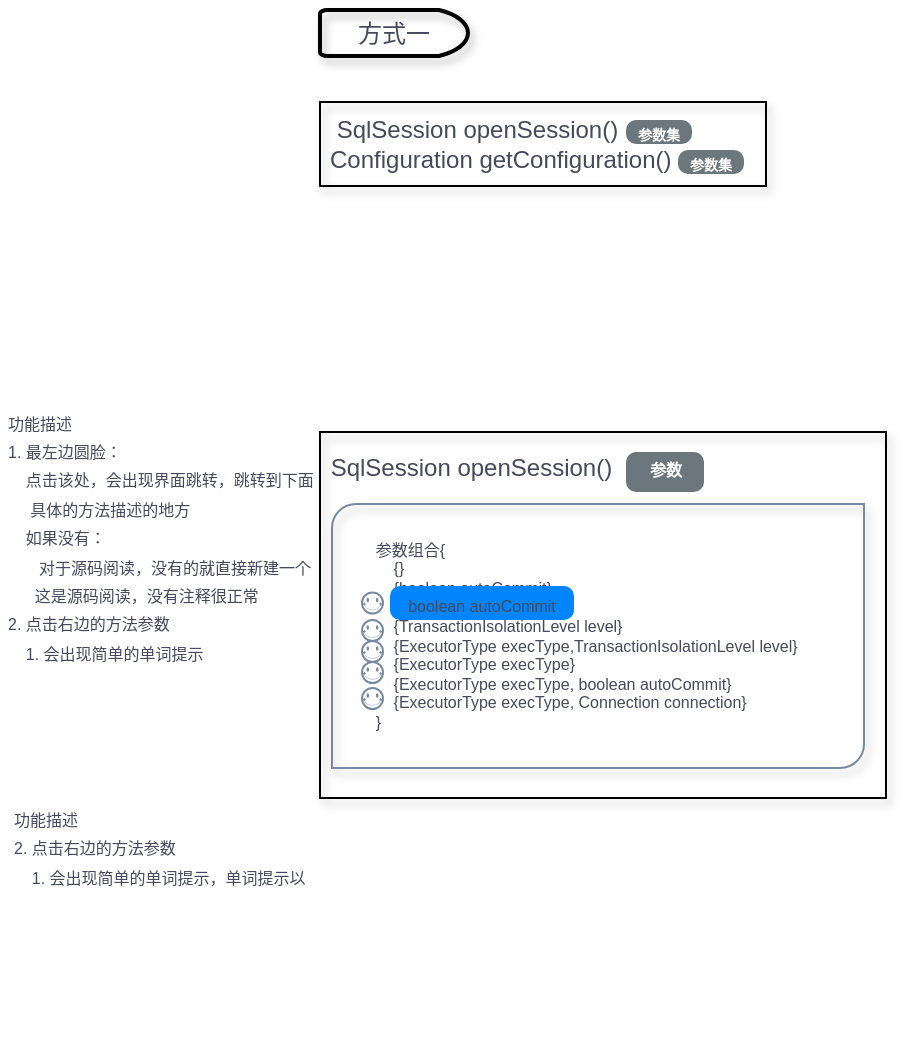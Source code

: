<mxfile compressed="true" version="14.6.13" type="device"><diagram id="INK6LeKNy4dPcyo7oXQZ" name="方法阅读"><mxGraphModel dx="487" dy="282" grid="0" gridSize="10" guides="1" tooltips="1" connect="1" arrows="1" fold="1" page="1" pageScale="1" pageWidth="1000" pageHeight="1169" math="0" shadow="0"><root><mxCell id="0"/><mxCell id="1" parent="0"/><mxCell id="ISbTsvN5C00ZNX97zcJz-25" value="" style="verticalLabelPosition=bottom;verticalAlign=top;html=1;shape=mxgraph.basic.diag_round_rect;dx=6;rounded=0;shadow=1;sketch=0;fontColor=#46495D;strokeColor=#788AA3;fillColor=none;align=left;" vertex="1" parent="1"><mxGeometry x="177" y="544" width="266" height="132" as="geometry"/></mxCell><mxCell id="ISbTsvN5C00ZNX97zcJz-6" value="" style="verticalLabelPosition=bottom;verticalAlign=top;html=1;shape=mxgraph.basic.rect;fillColor2=none;strokeWidth=1;size=20;indent=5;rounded=0;sketch=0;fontColor=#46495D;fillColor=none;shadow=1;" vertex="1" parent="1"><mxGeometry x="171" y="343" width="223" height="42" as="geometry"/></mxCell><mxCell id="ISbTsvN5C00ZNX97zcJz-14" value="方式一" style="strokeWidth=2;html=1;shape=mxgraph.flowchart.delay;whiteSpace=wrap;rounded=0;shadow=1;sketch=0;fontColor=#46495D;fillColor=none;" vertex="1" parent="1"><mxGeometry x="171" y="297" width="74" height="23" as="geometry"/></mxCell><mxCell id="ISbTsvN5C00ZNX97zcJz-15" value="&amp;nbsp;SqlSession openSession()&lt;br&gt;Configuration getConfiguration()" style="text;html=1;strokeColor=none;fillColor=none;align=left;verticalAlign=middle;whiteSpace=wrap;rounded=0;shadow=1;sketch=0;fontColor=#46495D;" vertex="1" parent="1"><mxGeometry x="174" y="346" width="197" height="36" as="geometry"/></mxCell><mxCell id="ISbTsvN5C00ZNX97zcJz-19" value="" style="verticalLabelPosition=bottom;verticalAlign=top;html=1;shape=mxgraph.basic.rect;fillColor2=none;strokeWidth=1;size=20;indent=5;rounded=0;sketch=0;fontColor=#46495D;fillColor=none;shadow=1;" vertex="1" parent="1"><mxGeometry x="171" y="508" width="283" height="183" as="geometry"/></mxCell><mxCell id="ISbTsvN5C00ZNX97zcJz-20" value="&amp;nbsp;SqlSession openSession()" style="text;html=1;strokeColor=none;fillColor=none;align=left;verticalAlign=middle;whiteSpace=wrap;rounded=0;shadow=1;sketch=0;fontColor=#46495D;" vertex="1" parent="1"><mxGeometry x="171" y="508" width="197" height="36" as="geometry"/></mxCell><mxCell id="ISbTsvN5C00ZNX97zcJz-21" value="&lt;font style=&quot;font-size: 8px&quot;&gt;参数&lt;/font&gt;" style="html=1;shadow=0;dashed=0;shape=mxgraph.bootstrap.rrect;rSize=5;strokeColor=none;strokeWidth=1;fillColor=#6C767D;fontColor=#FFFFFF;whiteSpace=wrap;align=left;verticalAlign=bottom;spacingLeft=10;fontStyle=1;fontSize=18;rounded=0;sketch=0;" vertex="1" parent="1"><mxGeometry x="324" y="518" width="39" height="20" as="geometry"/></mxCell><mxCell id="ISbTsvN5C00ZNX97zcJz-22" value="&lt;div style=&quot;font-size: 8px&quot;&gt;&lt;div&gt;&amp;nbsp; &amp;nbsp; 参数组合{&lt;/div&gt;&lt;div&gt;&lt;span&gt;&#9;&lt;/span&gt;&amp;nbsp; &amp;nbsp; &amp;nbsp; &amp;nbsp; {}&lt;/div&gt;&lt;div&gt;&amp;nbsp; &amp;nbsp; &amp;nbsp; &amp;nbsp; {boolean autoCommit}&amp;nbsp;&amp;nbsp;&lt;/div&gt;&lt;div&gt;&amp;nbsp; &amp;nbsp; &amp;nbsp; &amp;nbsp; {Connection connection}&lt;/div&gt;&lt;div&gt;&amp;nbsp; &amp;nbsp; &amp;nbsp; &amp;nbsp; {TransactionIsolationLevel level}&lt;/div&gt;&lt;div&gt;&amp;nbsp; &amp;nbsp; &amp;nbsp; &amp;nbsp; {ExecutorType execType,TransactionIsolationLevel level}&lt;/div&gt;&lt;div&gt;&amp;nbsp; &amp;nbsp; &amp;nbsp; &amp;nbsp; {ExecutorType execType}&lt;/div&gt;&lt;div&gt;&amp;nbsp; &amp;nbsp; &amp;nbsp; &amp;nbsp; {ExecutorType execType, boolean autoCommit}&lt;/div&gt;&lt;div&gt;&amp;nbsp; &amp;nbsp; &amp;nbsp; &amp;nbsp; {ExecutorType execType, Connection connection}&lt;/div&gt;&lt;div&gt;&amp;nbsp; &amp;nbsp; }&lt;/div&gt;&lt;/div&gt;" style="text;html=1;strokeColor=none;fillColor=none;align=left;verticalAlign=middle;whiteSpace=wrap;rounded=0;shadow=1;sketch=0;fontColor=#46495D;" vertex="1" parent="1"><mxGeometry x="187.5" y="550" width="245" height="119" as="geometry"/></mxCell><mxCell id="ISbTsvN5C00ZNX97zcJz-23" value="&lt;font style=&quot;font-size: 7px&quot;&gt;参数集&lt;/font&gt;" style="html=1;shadow=0;dashed=0;shape=mxgraph.bootstrap.rrect;rSize=5;strokeColor=none;strokeWidth=1;fillColor=#6C767D;fontColor=#FFFFFF;whiteSpace=wrap;align=center;verticalAlign=middle;spacingLeft=0;fontStyle=1;fontSize=18;rounded=0;sketch=0;horizontal=1;labelPosition=center;verticalLabelPosition=middle;spacing=0;spacingBottom=4;" vertex="1" parent="1"><mxGeometry x="324" y="352" width="33" height="12" as="geometry"/></mxCell><mxCell id="ISbTsvN5C00ZNX97zcJz-24" value="&lt;font style=&quot;font-size: 7px&quot;&gt;参数集&lt;/font&gt;" style="html=1;shadow=0;dashed=0;shape=mxgraph.bootstrap.rrect;rSize=5;strokeColor=none;strokeWidth=1;fillColor=#6C767D;fontColor=#FFFFFF;whiteSpace=wrap;align=center;verticalAlign=middle;spacingLeft=0;fontStyle=1;fontSize=18;rounded=0;sketch=0;horizontal=1;labelPosition=center;verticalLabelPosition=middle;spacing=0;spacingBottom=4;" vertex="1" parent="1"><mxGeometry x="350" y="367" width="33" height="12" as="geometry"/></mxCell><mxCell id="ISbTsvN5C00ZNX97zcJz-28" value="&lt;span style=&quot;color: rgb(70 , 73 , 93) ; font-size: 8px ; text-align: left&quot;&gt;boolean autoCommit&lt;/span&gt;" style="html=1;shadow=0;dashed=0;shape=mxgraph.bootstrap.rrect;rSize=5;strokeColor=none;strokeWidth=1;fillColor=#0085FC;fontColor=#FFFFFF;whiteSpace=wrap;align=center;verticalAlign=middle;spacingLeft=0;fontStyle=0;fontSize=16;spacing=-1;rounded=0;sketch=0;spacingBottom=4;" vertex="1" parent="1"><mxGeometry x="206" y="585" width="92" height="17" as="geometry"/></mxCell><mxCell id="ISbTsvN5C00ZNX97zcJz-31" value="&lt;font style=&quot;font-size: 8px&quot;&gt;功能描述&lt;br&gt;1. 最左边圆脸：&lt;br&gt;&amp;nbsp; &amp;nbsp; 点击该处，会出现界面跳转，跳转到下面&lt;br&gt;&amp;nbsp; &amp;nbsp; &amp;nbsp;具体的方法描述的地方&lt;br&gt;&amp;nbsp; &amp;nbsp; 如果没有：&lt;br&gt;&amp;nbsp; &amp;nbsp; &amp;nbsp; &amp;nbsp;对于源码阅读，没有的就直接新建一个&lt;br&gt;&amp;nbsp; &amp;nbsp; &amp;nbsp; 这是源码阅读，没有注释很正常&lt;br&gt;2. 点击右边的方法参数&lt;br&gt;&amp;nbsp; &amp;nbsp; 1. 会出现简单的单词提示&amp;nbsp;&lt;br&gt;&lt;br&gt;&lt;/font&gt;" style="text;strokeColor=none;fillColor=none;align=left;verticalAlign=middle;whiteSpace=wrap;rounded=0;shadow=1;sketch=0;fontColor=#46495D;spacing=0;html=1;" vertex="1" parent="1"><mxGeometry x="15" y="557" width="159" height="20" as="geometry"/></mxCell><mxCell id="ISbTsvN5C00ZNX97zcJz-32" value="" style="verticalLabelPosition=bottom;verticalAlign=top;html=1;shape=mxgraph.basic.smiley;rounded=0;shadow=0;sketch=0;fontColor=#46495D;strokeColor=#788AA3;fillColor=none;align=left;" vertex="1" parent="1"><mxGeometry x="192" y="588.25" width="10.5" height="10.5" as="geometry"/></mxCell><mxCell id="ISbTsvN5C00ZNX97zcJz-33" value="" style="verticalLabelPosition=bottom;verticalAlign=top;html=1;shape=mxgraph.basic.smiley;rounded=0;shadow=0;sketch=0;fontColor=#46495D;strokeColor=#788AA3;fillColor=none;align=left;" vertex="1" parent="1"><mxGeometry x="192" y="602" width="10.5" height="10.5" as="geometry"/></mxCell><mxCell id="ISbTsvN5C00ZNX97zcJz-34" value="" style="verticalLabelPosition=bottom;verticalAlign=top;html=1;shape=mxgraph.basic.smiley;rounded=0;shadow=0;sketch=0;fontColor=#46495D;strokeColor=#788AA3;fillColor=none;align=left;" vertex="1" parent="1"><mxGeometry x="192" y="612.5" width="10.5" height="10.5" as="geometry"/></mxCell><mxCell id="ISbTsvN5C00ZNX97zcJz-35" value="" style="verticalLabelPosition=bottom;verticalAlign=top;html=1;shape=mxgraph.basic.smiley;rounded=0;shadow=0;sketch=0;fontColor=#46495D;strokeColor=#788AA3;fillColor=none;align=left;" vertex="1" parent="1"><mxGeometry x="192" y="623" width="10.5" height="10.5" as="geometry"/></mxCell><mxCell id="ISbTsvN5C00ZNX97zcJz-36" value="" style="verticalLabelPosition=bottom;verticalAlign=top;html=1;shape=mxgraph.basic.smiley;rounded=0;shadow=0;sketch=0;fontColor=#46495D;strokeColor=#788AA3;fillColor=none;align=left;" vertex="1" parent="1"><mxGeometry x="192" y="636" width="10.5" height="10.5" as="geometry"/></mxCell><mxCell id="ISbTsvN5C00ZNX97zcJz-37" value="&lt;font style=&quot;font-size: 8px&quot;&gt;功能描述&lt;br&gt;2. 点击右边的方法参数&lt;br&gt;&amp;nbsp; &amp;nbsp; 1. 会出现简单的单词提示，单词提示以&amp;nbsp;&lt;br&gt;&lt;br&gt;&lt;/font&gt;" style="text;strokeColor=none;fillColor=none;align=left;verticalAlign=top;whiteSpace=wrap;rounded=0;shadow=1;sketch=0;fontColor=#46495D;spacing=0;html=1;horizontal=1;" vertex="1" parent="1"><mxGeometry x="18" y="689" width="161" height="123" as="geometry"/></mxCell></root></mxGraphModel></diagram></mxfile>